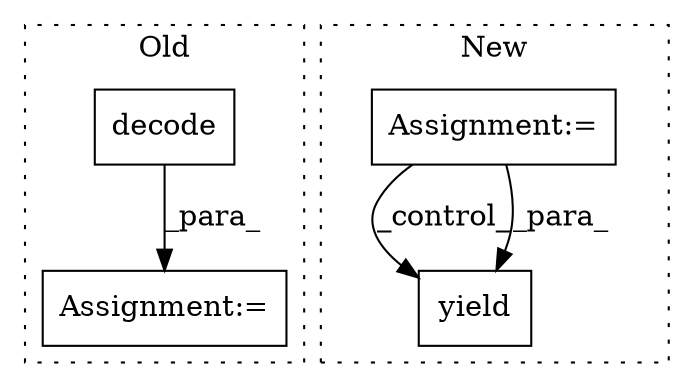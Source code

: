 digraph G {
subgraph cluster0 {
1 [label="decode" a="32" s="3228,3242" l="7,1" shape="box"];
3 [label="Assignment:=" a="7" s="3222" l="1" shape="box"];
label = "Old";
style="dotted";
}
subgraph cluster1 {
2 [label="yield" a="112" s="11784" l="7" shape="box"];
4 [label="Assignment:=" a="7" s="11619" l="1" shape="box"];
label = "New";
style="dotted";
}
1 -> 3 [label="_para_"];
4 -> 2 [label="_control_"];
4 -> 2 [label="_para_"];
}